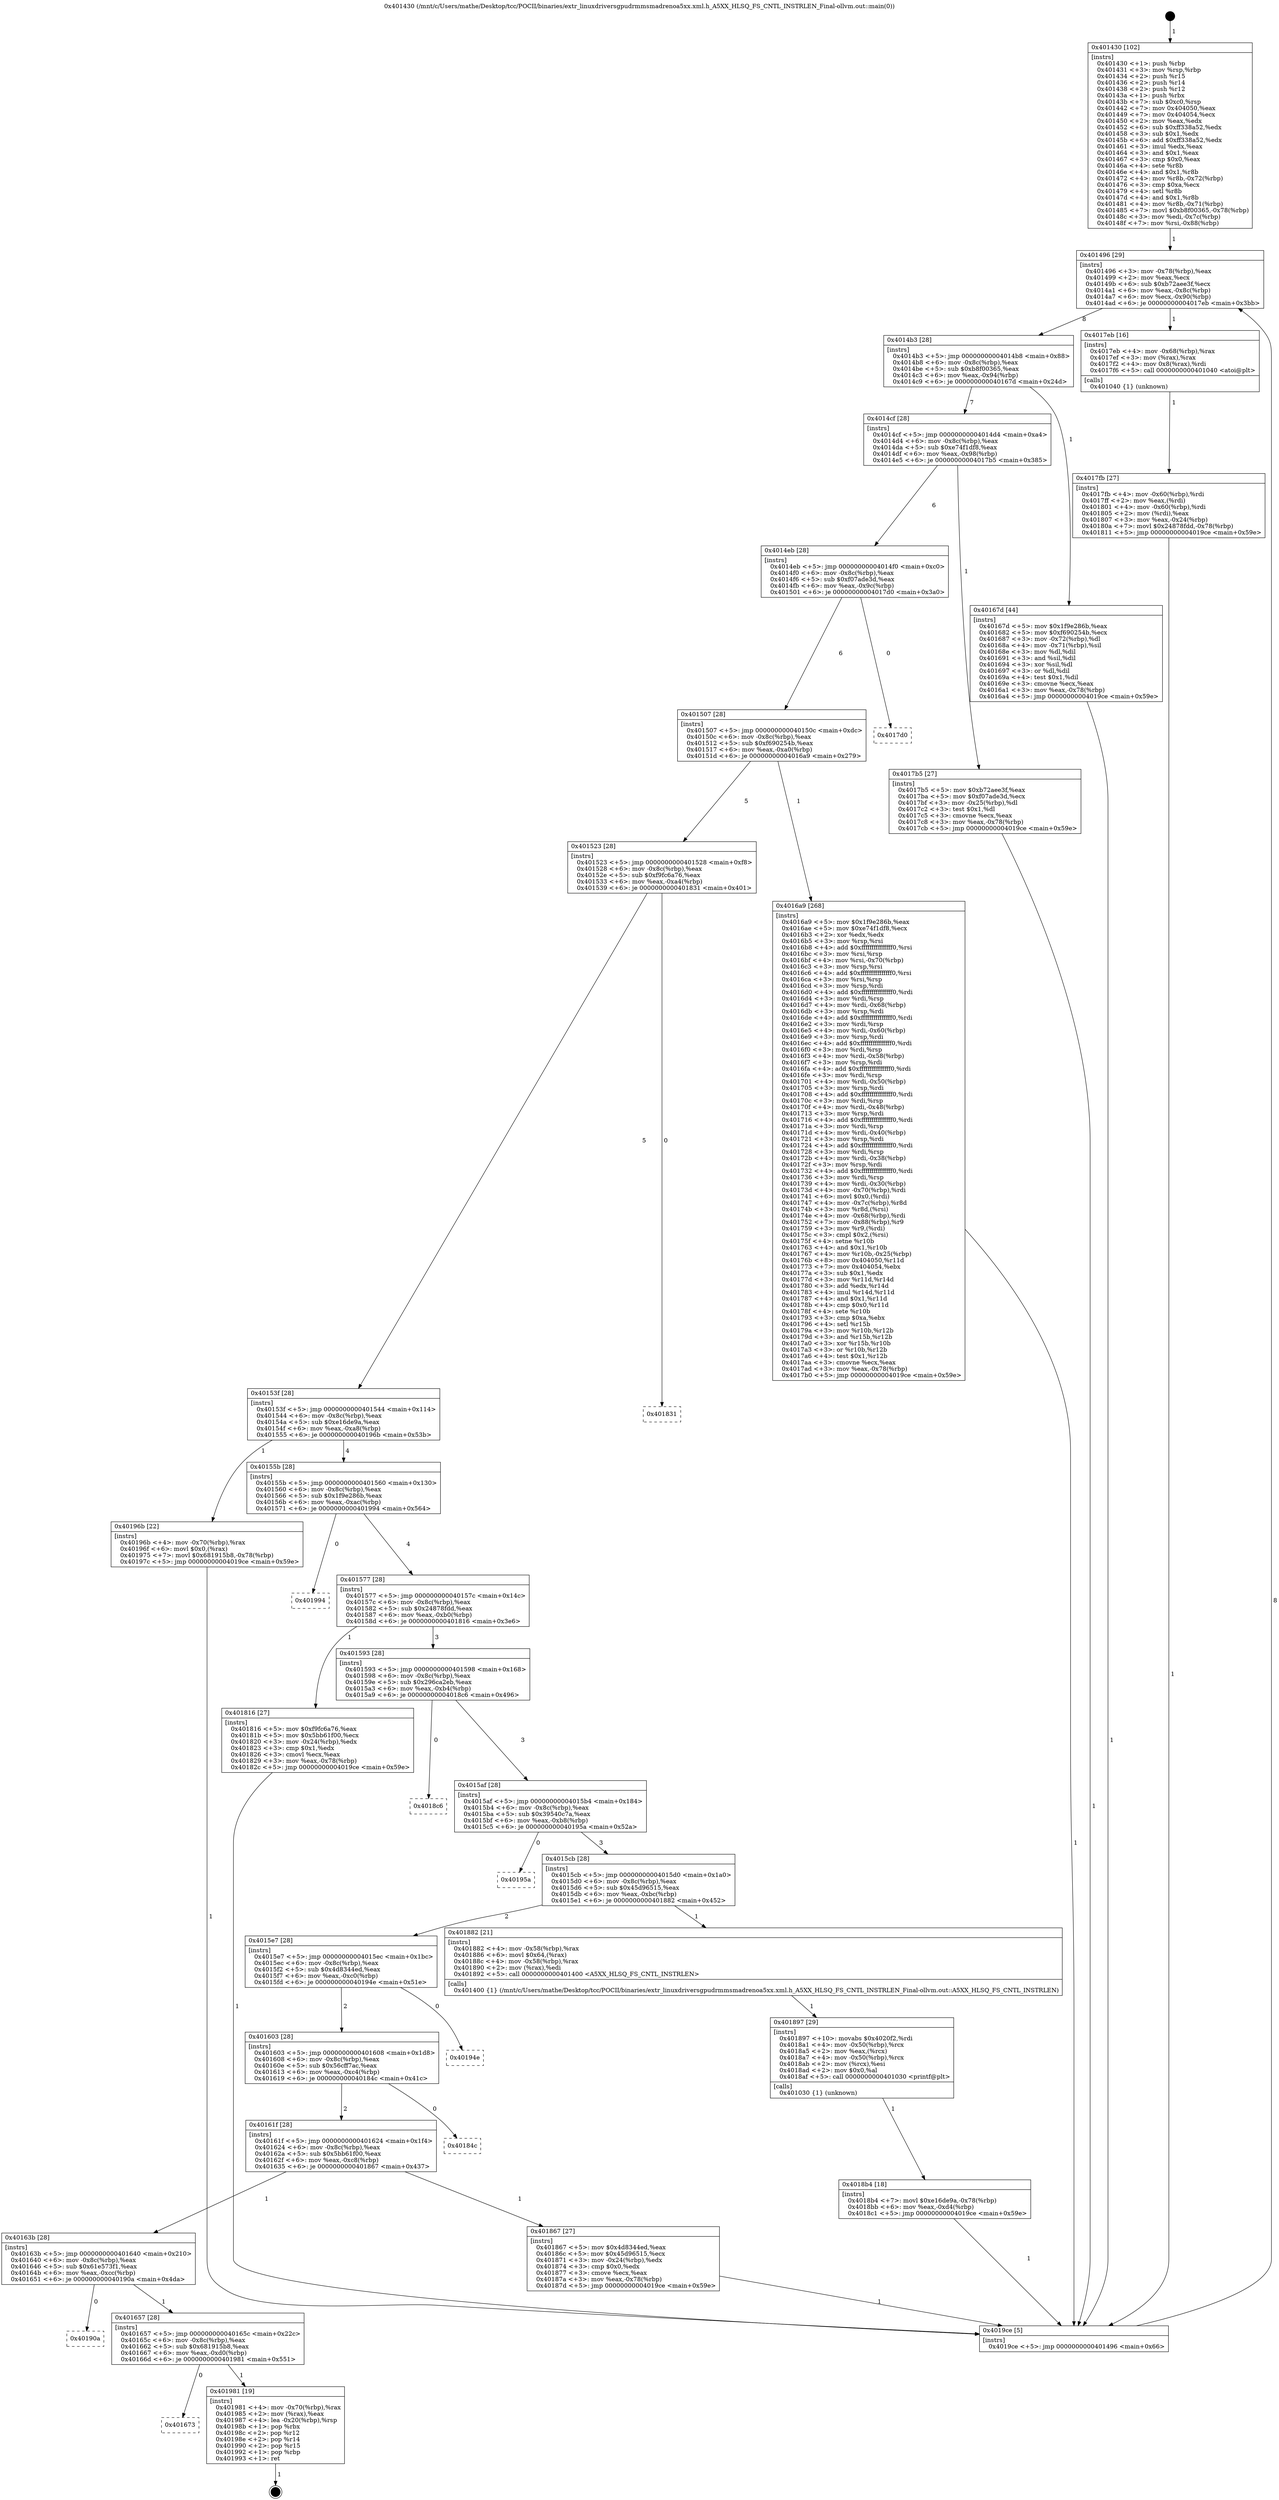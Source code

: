 digraph "0x401430" {
  label = "0x401430 (/mnt/c/Users/mathe/Desktop/tcc/POCII/binaries/extr_linuxdriversgpudrmmsmadrenoa5xx.xml.h_A5XX_HLSQ_FS_CNTL_INSTRLEN_Final-ollvm.out::main(0))"
  labelloc = "t"
  node[shape=record]

  Entry [label="",width=0.3,height=0.3,shape=circle,fillcolor=black,style=filled]
  "0x401496" [label="{
     0x401496 [29]\l
     | [instrs]\l
     &nbsp;&nbsp;0x401496 \<+3\>: mov -0x78(%rbp),%eax\l
     &nbsp;&nbsp;0x401499 \<+2\>: mov %eax,%ecx\l
     &nbsp;&nbsp;0x40149b \<+6\>: sub $0xb72aee3f,%ecx\l
     &nbsp;&nbsp;0x4014a1 \<+6\>: mov %eax,-0x8c(%rbp)\l
     &nbsp;&nbsp;0x4014a7 \<+6\>: mov %ecx,-0x90(%rbp)\l
     &nbsp;&nbsp;0x4014ad \<+6\>: je 00000000004017eb \<main+0x3bb\>\l
  }"]
  "0x4017eb" [label="{
     0x4017eb [16]\l
     | [instrs]\l
     &nbsp;&nbsp;0x4017eb \<+4\>: mov -0x68(%rbp),%rax\l
     &nbsp;&nbsp;0x4017ef \<+3\>: mov (%rax),%rax\l
     &nbsp;&nbsp;0x4017f2 \<+4\>: mov 0x8(%rax),%rdi\l
     &nbsp;&nbsp;0x4017f6 \<+5\>: call 0000000000401040 \<atoi@plt\>\l
     | [calls]\l
     &nbsp;&nbsp;0x401040 \{1\} (unknown)\l
  }"]
  "0x4014b3" [label="{
     0x4014b3 [28]\l
     | [instrs]\l
     &nbsp;&nbsp;0x4014b3 \<+5\>: jmp 00000000004014b8 \<main+0x88\>\l
     &nbsp;&nbsp;0x4014b8 \<+6\>: mov -0x8c(%rbp),%eax\l
     &nbsp;&nbsp;0x4014be \<+5\>: sub $0xb8f00365,%eax\l
     &nbsp;&nbsp;0x4014c3 \<+6\>: mov %eax,-0x94(%rbp)\l
     &nbsp;&nbsp;0x4014c9 \<+6\>: je 000000000040167d \<main+0x24d\>\l
  }"]
  Exit [label="",width=0.3,height=0.3,shape=circle,fillcolor=black,style=filled,peripheries=2]
  "0x40167d" [label="{
     0x40167d [44]\l
     | [instrs]\l
     &nbsp;&nbsp;0x40167d \<+5\>: mov $0x1f9e286b,%eax\l
     &nbsp;&nbsp;0x401682 \<+5\>: mov $0xf690254b,%ecx\l
     &nbsp;&nbsp;0x401687 \<+3\>: mov -0x72(%rbp),%dl\l
     &nbsp;&nbsp;0x40168a \<+4\>: mov -0x71(%rbp),%sil\l
     &nbsp;&nbsp;0x40168e \<+3\>: mov %dl,%dil\l
     &nbsp;&nbsp;0x401691 \<+3\>: and %sil,%dil\l
     &nbsp;&nbsp;0x401694 \<+3\>: xor %sil,%dl\l
     &nbsp;&nbsp;0x401697 \<+3\>: or %dl,%dil\l
     &nbsp;&nbsp;0x40169a \<+4\>: test $0x1,%dil\l
     &nbsp;&nbsp;0x40169e \<+3\>: cmovne %ecx,%eax\l
     &nbsp;&nbsp;0x4016a1 \<+3\>: mov %eax,-0x78(%rbp)\l
     &nbsp;&nbsp;0x4016a4 \<+5\>: jmp 00000000004019ce \<main+0x59e\>\l
  }"]
  "0x4014cf" [label="{
     0x4014cf [28]\l
     | [instrs]\l
     &nbsp;&nbsp;0x4014cf \<+5\>: jmp 00000000004014d4 \<main+0xa4\>\l
     &nbsp;&nbsp;0x4014d4 \<+6\>: mov -0x8c(%rbp),%eax\l
     &nbsp;&nbsp;0x4014da \<+5\>: sub $0xe74f1df8,%eax\l
     &nbsp;&nbsp;0x4014df \<+6\>: mov %eax,-0x98(%rbp)\l
     &nbsp;&nbsp;0x4014e5 \<+6\>: je 00000000004017b5 \<main+0x385\>\l
  }"]
  "0x4019ce" [label="{
     0x4019ce [5]\l
     | [instrs]\l
     &nbsp;&nbsp;0x4019ce \<+5\>: jmp 0000000000401496 \<main+0x66\>\l
  }"]
  "0x401430" [label="{
     0x401430 [102]\l
     | [instrs]\l
     &nbsp;&nbsp;0x401430 \<+1\>: push %rbp\l
     &nbsp;&nbsp;0x401431 \<+3\>: mov %rsp,%rbp\l
     &nbsp;&nbsp;0x401434 \<+2\>: push %r15\l
     &nbsp;&nbsp;0x401436 \<+2\>: push %r14\l
     &nbsp;&nbsp;0x401438 \<+2\>: push %r12\l
     &nbsp;&nbsp;0x40143a \<+1\>: push %rbx\l
     &nbsp;&nbsp;0x40143b \<+7\>: sub $0xc0,%rsp\l
     &nbsp;&nbsp;0x401442 \<+7\>: mov 0x404050,%eax\l
     &nbsp;&nbsp;0x401449 \<+7\>: mov 0x404054,%ecx\l
     &nbsp;&nbsp;0x401450 \<+2\>: mov %eax,%edx\l
     &nbsp;&nbsp;0x401452 \<+6\>: sub $0xff338a52,%edx\l
     &nbsp;&nbsp;0x401458 \<+3\>: sub $0x1,%edx\l
     &nbsp;&nbsp;0x40145b \<+6\>: add $0xff338a52,%edx\l
     &nbsp;&nbsp;0x401461 \<+3\>: imul %edx,%eax\l
     &nbsp;&nbsp;0x401464 \<+3\>: and $0x1,%eax\l
     &nbsp;&nbsp;0x401467 \<+3\>: cmp $0x0,%eax\l
     &nbsp;&nbsp;0x40146a \<+4\>: sete %r8b\l
     &nbsp;&nbsp;0x40146e \<+4\>: and $0x1,%r8b\l
     &nbsp;&nbsp;0x401472 \<+4\>: mov %r8b,-0x72(%rbp)\l
     &nbsp;&nbsp;0x401476 \<+3\>: cmp $0xa,%ecx\l
     &nbsp;&nbsp;0x401479 \<+4\>: setl %r8b\l
     &nbsp;&nbsp;0x40147d \<+4\>: and $0x1,%r8b\l
     &nbsp;&nbsp;0x401481 \<+4\>: mov %r8b,-0x71(%rbp)\l
     &nbsp;&nbsp;0x401485 \<+7\>: movl $0xb8f00365,-0x78(%rbp)\l
     &nbsp;&nbsp;0x40148c \<+3\>: mov %edi,-0x7c(%rbp)\l
     &nbsp;&nbsp;0x40148f \<+7\>: mov %rsi,-0x88(%rbp)\l
  }"]
  "0x401673" [label="{
     0x401673\l
  }", style=dashed]
  "0x4017b5" [label="{
     0x4017b5 [27]\l
     | [instrs]\l
     &nbsp;&nbsp;0x4017b5 \<+5\>: mov $0xb72aee3f,%eax\l
     &nbsp;&nbsp;0x4017ba \<+5\>: mov $0xf07ade3d,%ecx\l
     &nbsp;&nbsp;0x4017bf \<+3\>: mov -0x25(%rbp),%dl\l
     &nbsp;&nbsp;0x4017c2 \<+3\>: test $0x1,%dl\l
     &nbsp;&nbsp;0x4017c5 \<+3\>: cmovne %ecx,%eax\l
     &nbsp;&nbsp;0x4017c8 \<+3\>: mov %eax,-0x78(%rbp)\l
     &nbsp;&nbsp;0x4017cb \<+5\>: jmp 00000000004019ce \<main+0x59e\>\l
  }"]
  "0x4014eb" [label="{
     0x4014eb [28]\l
     | [instrs]\l
     &nbsp;&nbsp;0x4014eb \<+5\>: jmp 00000000004014f0 \<main+0xc0\>\l
     &nbsp;&nbsp;0x4014f0 \<+6\>: mov -0x8c(%rbp),%eax\l
     &nbsp;&nbsp;0x4014f6 \<+5\>: sub $0xf07ade3d,%eax\l
     &nbsp;&nbsp;0x4014fb \<+6\>: mov %eax,-0x9c(%rbp)\l
     &nbsp;&nbsp;0x401501 \<+6\>: je 00000000004017d0 \<main+0x3a0\>\l
  }"]
  "0x401981" [label="{
     0x401981 [19]\l
     | [instrs]\l
     &nbsp;&nbsp;0x401981 \<+4\>: mov -0x70(%rbp),%rax\l
     &nbsp;&nbsp;0x401985 \<+2\>: mov (%rax),%eax\l
     &nbsp;&nbsp;0x401987 \<+4\>: lea -0x20(%rbp),%rsp\l
     &nbsp;&nbsp;0x40198b \<+1\>: pop %rbx\l
     &nbsp;&nbsp;0x40198c \<+2\>: pop %r12\l
     &nbsp;&nbsp;0x40198e \<+2\>: pop %r14\l
     &nbsp;&nbsp;0x401990 \<+2\>: pop %r15\l
     &nbsp;&nbsp;0x401992 \<+1\>: pop %rbp\l
     &nbsp;&nbsp;0x401993 \<+1\>: ret\l
  }"]
  "0x4017d0" [label="{
     0x4017d0\l
  }", style=dashed]
  "0x401507" [label="{
     0x401507 [28]\l
     | [instrs]\l
     &nbsp;&nbsp;0x401507 \<+5\>: jmp 000000000040150c \<main+0xdc\>\l
     &nbsp;&nbsp;0x40150c \<+6\>: mov -0x8c(%rbp),%eax\l
     &nbsp;&nbsp;0x401512 \<+5\>: sub $0xf690254b,%eax\l
     &nbsp;&nbsp;0x401517 \<+6\>: mov %eax,-0xa0(%rbp)\l
     &nbsp;&nbsp;0x40151d \<+6\>: je 00000000004016a9 \<main+0x279\>\l
  }"]
  "0x401657" [label="{
     0x401657 [28]\l
     | [instrs]\l
     &nbsp;&nbsp;0x401657 \<+5\>: jmp 000000000040165c \<main+0x22c\>\l
     &nbsp;&nbsp;0x40165c \<+6\>: mov -0x8c(%rbp),%eax\l
     &nbsp;&nbsp;0x401662 \<+5\>: sub $0x681915b8,%eax\l
     &nbsp;&nbsp;0x401667 \<+6\>: mov %eax,-0xd0(%rbp)\l
     &nbsp;&nbsp;0x40166d \<+6\>: je 0000000000401981 \<main+0x551\>\l
  }"]
  "0x4016a9" [label="{
     0x4016a9 [268]\l
     | [instrs]\l
     &nbsp;&nbsp;0x4016a9 \<+5\>: mov $0x1f9e286b,%eax\l
     &nbsp;&nbsp;0x4016ae \<+5\>: mov $0xe74f1df8,%ecx\l
     &nbsp;&nbsp;0x4016b3 \<+2\>: xor %edx,%edx\l
     &nbsp;&nbsp;0x4016b5 \<+3\>: mov %rsp,%rsi\l
     &nbsp;&nbsp;0x4016b8 \<+4\>: add $0xfffffffffffffff0,%rsi\l
     &nbsp;&nbsp;0x4016bc \<+3\>: mov %rsi,%rsp\l
     &nbsp;&nbsp;0x4016bf \<+4\>: mov %rsi,-0x70(%rbp)\l
     &nbsp;&nbsp;0x4016c3 \<+3\>: mov %rsp,%rsi\l
     &nbsp;&nbsp;0x4016c6 \<+4\>: add $0xfffffffffffffff0,%rsi\l
     &nbsp;&nbsp;0x4016ca \<+3\>: mov %rsi,%rsp\l
     &nbsp;&nbsp;0x4016cd \<+3\>: mov %rsp,%rdi\l
     &nbsp;&nbsp;0x4016d0 \<+4\>: add $0xfffffffffffffff0,%rdi\l
     &nbsp;&nbsp;0x4016d4 \<+3\>: mov %rdi,%rsp\l
     &nbsp;&nbsp;0x4016d7 \<+4\>: mov %rdi,-0x68(%rbp)\l
     &nbsp;&nbsp;0x4016db \<+3\>: mov %rsp,%rdi\l
     &nbsp;&nbsp;0x4016de \<+4\>: add $0xfffffffffffffff0,%rdi\l
     &nbsp;&nbsp;0x4016e2 \<+3\>: mov %rdi,%rsp\l
     &nbsp;&nbsp;0x4016e5 \<+4\>: mov %rdi,-0x60(%rbp)\l
     &nbsp;&nbsp;0x4016e9 \<+3\>: mov %rsp,%rdi\l
     &nbsp;&nbsp;0x4016ec \<+4\>: add $0xfffffffffffffff0,%rdi\l
     &nbsp;&nbsp;0x4016f0 \<+3\>: mov %rdi,%rsp\l
     &nbsp;&nbsp;0x4016f3 \<+4\>: mov %rdi,-0x58(%rbp)\l
     &nbsp;&nbsp;0x4016f7 \<+3\>: mov %rsp,%rdi\l
     &nbsp;&nbsp;0x4016fa \<+4\>: add $0xfffffffffffffff0,%rdi\l
     &nbsp;&nbsp;0x4016fe \<+3\>: mov %rdi,%rsp\l
     &nbsp;&nbsp;0x401701 \<+4\>: mov %rdi,-0x50(%rbp)\l
     &nbsp;&nbsp;0x401705 \<+3\>: mov %rsp,%rdi\l
     &nbsp;&nbsp;0x401708 \<+4\>: add $0xfffffffffffffff0,%rdi\l
     &nbsp;&nbsp;0x40170c \<+3\>: mov %rdi,%rsp\l
     &nbsp;&nbsp;0x40170f \<+4\>: mov %rdi,-0x48(%rbp)\l
     &nbsp;&nbsp;0x401713 \<+3\>: mov %rsp,%rdi\l
     &nbsp;&nbsp;0x401716 \<+4\>: add $0xfffffffffffffff0,%rdi\l
     &nbsp;&nbsp;0x40171a \<+3\>: mov %rdi,%rsp\l
     &nbsp;&nbsp;0x40171d \<+4\>: mov %rdi,-0x40(%rbp)\l
     &nbsp;&nbsp;0x401721 \<+3\>: mov %rsp,%rdi\l
     &nbsp;&nbsp;0x401724 \<+4\>: add $0xfffffffffffffff0,%rdi\l
     &nbsp;&nbsp;0x401728 \<+3\>: mov %rdi,%rsp\l
     &nbsp;&nbsp;0x40172b \<+4\>: mov %rdi,-0x38(%rbp)\l
     &nbsp;&nbsp;0x40172f \<+3\>: mov %rsp,%rdi\l
     &nbsp;&nbsp;0x401732 \<+4\>: add $0xfffffffffffffff0,%rdi\l
     &nbsp;&nbsp;0x401736 \<+3\>: mov %rdi,%rsp\l
     &nbsp;&nbsp;0x401739 \<+4\>: mov %rdi,-0x30(%rbp)\l
     &nbsp;&nbsp;0x40173d \<+4\>: mov -0x70(%rbp),%rdi\l
     &nbsp;&nbsp;0x401741 \<+6\>: movl $0x0,(%rdi)\l
     &nbsp;&nbsp;0x401747 \<+4\>: mov -0x7c(%rbp),%r8d\l
     &nbsp;&nbsp;0x40174b \<+3\>: mov %r8d,(%rsi)\l
     &nbsp;&nbsp;0x40174e \<+4\>: mov -0x68(%rbp),%rdi\l
     &nbsp;&nbsp;0x401752 \<+7\>: mov -0x88(%rbp),%r9\l
     &nbsp;&nbsp;0x401759 \<+3\>: mov %r9,(%rdi)\l
     &nbsp;&nbsp;0x40175c \<+3\>: cmpl $0x2,(%rsi)\l
     &nbsp;&nbsp;0x40175f \<+4\>: setne %r10b\l
     &nbsp;&nbsp;0x401763 \<+4\>: and $0x1,%r10b\l
     &nbsp;&nbsp;0x401767 \<+4\>: mov %r10b,-0x25(%rbp)\l
     &nbsp;&nbsp;0x40176b \<+8\>: mov 0x404050,%r11d\l
     &nbsp;&nbsp;0x401773 \<+7\>: mov 0x404054,%ebx\l
     &nbsp;&nbsp;0x40177a \<+3\>: sub $0x1,%edx\l
     &nbsp;&nbsp;0x40177d \<+3\>: mov %r11d,%r14d\l
     &nbsp;&nbsp;0x401780 \<+3\>: add %edx,%r14d\l
     &nbsp;&nbsp;0x401783 \<+4\>: imul %r14d,%r11d\l
     &nbsp;&nbsp;0x401787 \<+4\>: and $0x1,%r11d\l
     &nbsp;&nbsp;0x40178b \<+4\>: cmp $0x0,%r11d\l
     &nbsp;&nbsp;0x40178f \<+4\>: sete %r10b\l
     &nbsp;&nbsp;0x401793 \<+3\>: cmp $0xa,%ebx\l
     &nbsp;&nbsp;0x401796 \<+4\>: setl %r15b\l
     &nbsp;&nbsp;0x40179a \<+3\>: mov %r10b,%r12b\l
     &nbsp;&nbsp;0x40179d \<+3\>: and %r15b,%r12b\l
     &nbsp;&nbsp;0x4017a0 \<+3\>: xor %r15b,%r10b\l
     &nbsp;&nbsp;0x4017a3 \<+3\>: or %r10b,%r12b\l
     &nbsp;&nbsp;0x4017a6 \<+4\>: test $0x1,%r12b\l
     &nbsp;&nbsp;0x4017aa \<+3\>: cmovne %ecx,%eax\l
     &nbsp;&nbsp;0x4017ad \<+3\>: mov %eax,-0x78(%rbp)\l
     &nbsp;&nbsp;0x4017b0 \<+5\>: jmp 00000000004019ce \<main+0x59e\>\l
  }"]
  "0x401523" [label="{
     0x401523 [28]\l
     | [instrs]\l
     &nbsp;&nbsp;0x401523 \<+5\>: jmp 0000000000401528 \<main+0xf8\>\l
     &nbsp;&nbsp;0x401528 \<+6\>: mov -0x8c(%rbp),%eax\l
     &nbsp;&nbsp;0x40152e \<+5\>: sub $0xf9fc6a76,%eax\l
     &nbsp;&nbsp;0x401533 \<+6\>: mov %eax,-0xa4(%rbp)\l
     &nbsp;&nbsp;0x401539 \<+6\>: je 0000000000401831 \<main+0x401\>\l
  }"]
  "0x40190a" [label="{
     0x40190a\l
  }", style=dashed]
  "0x4017fb" [label="{
     0x4017fb [27]\l
     | [instrs]\l
     &nbsp;&nbsp;0x4017fb \<+4\>: mov -0x60(%rbp),%rdi\l
     &nbsp;&nbsp;0x4017ff \<+2\>: mov %eax,(%rdi)\l
     &nbsp;&nbsp;0x401801 \<+4\>: mov -0x60(%rbp),%rdi\l
     &nbsp;&nbsp;0x401805 \<+2\>: mov (%rdi),%eax\l
     &nbsp;&nbsp;0x401807 \<+3\>: mov %eax,-0x24(%rbp)\l
     &nbsp;&nbsp;0x40180a \<+7\>: movl $0x24878fdd,-0x78(%rbp)\l
     &nbsp;&nbsp;0x401811 \<+5\>: jmp 00000000004019ce \<main+0x59e\>\l
  }"]
  "0x4018b4" [label="{
     0x4018b4 [18]\l
     | [instrs]\l
     &nbsp;&nbsp;0x4018b4 \<+7\>: movl $0xe16de9a,-0x78(%rbp)\l
     &nbsp;&nbsp;0x4018bb \<+6\>: mov %eax,-0xd4(%rbp)\l
     &nbsp;&nbsp;0x4018c1 \<+5\>: jmp 00000000004019ce \<main+0x59e\>\l
  }"]
  "0x401831" [label="{
     0x401831\l
  }", style=dashed]
  "0x40153f" [label="{
     0x40153f [28]\l
     | [instrs]\l
     &nbsp;&nbsp;0x40153f \<+5\>: jmp 0000000000401544 \<main+0x114\>\l
     &nbsp;&nbsp;0x401544 \<+6\>: mov -0x8c(%rbp),%eax\l
     &nbsp;&nbsp;0x40154a \<+5\>: sub $0xe16de9a,%eax\l
     &nbsp;&nbsp;0x40154f \<+6\>: mov %eax,-0xa8(%rbp)\l
     &nbsp;&nbsp;0x401555 \<+6\>: je 000000000040196b \<main+0x53b\>\l
  }"]
  "0x401897" [label="{
     0x401897 [29]\l
     | [instrs]\l
     &nbsp;&nbsp;0x401897 \<+10\>: movabs $0x4020f2,%rdi\l
     &nbsp;&nbsp;0x4018a1 \<+4\>: mov -0x50(%rbp),%rcx\l
     &nbsp;&nbsp;0x4018a5 \<+2\>: mov %eax,(%rcx)\l
     &nbsp;&nbsp;0x4018a7 \<+4\>: mov -0x50(%rbp),%rcx\l
     &nbsp;&nbsp;0x4018ab \<+2\>: mov (%rcx),%esi\l
     &nbsp;&nbsp;0x4018ad \<+2\>: mov $0x0,%al\l
     &nbsp;&nbsp;0x4018af \<+5\>: call 0000000000401030 \<printf@plt\>\l
     | [calls]\l
     &nbsp;&nbsp;0x401030 \{1\} (unknown)\l
  }"]
  "0x40196b" [label="{
     0x40196b [22]\l
     | [instrs]\l
     &nbsp;&nbsp;0x40196b \<+4\>: mov -0x70(%rbp),%rax\l
     &nbsp;&nbsp;0x40196f \<+6\>: movl $0x0,(%rax)\l
     &nbsp;&nbsp;0x401975 \<+7\>: movl $0x681915b8,-0x78(%rbp)\l
     &nbsp;&nbsp;0x40197c \<+5\>: jmp 00000000004019ce \<main+0x59e\>\l
  }"]
  "0x40155b" [label="{
     0x40155b [28]\l
     | [instrs]\l
     &nbsp;&nbsp;0x40155b \<+5\>: jmp 0000000000401560 \<main+0x130\>\l
     &nbsp;&nbsp;0x401560 \<+6\>: mov -0x8c(%rbp),%eax\l
     &nbsp;&nbsp;0x401566 \<+5\>: sub $0x1f9e286b,%eax\l
     &nbsp;&nbsp;0x40156b \<+6\>: mov %eax,-0xac(%rbp)\l
     &nbsp;&nbsp;0x401571 \<+6\>: je 0000000000401994 \<main+0x564\>\l
  }"]
  "0x40163b" [label="{
     0x40163b [28]\l
     | [instrs]\l
     &nbsp;&nbsp;0x40163b \<+5\>: jmp 0000000000401640 \<main+0x210\>\l
     &nbsp;&nbsp;0x401640 \<+6\>: mov -0x8c(%rbp),%eax\l
     &nbsp;&nbsp;0x401646 \<+5\>: sub $0x61e573f1,%eax\l
     &nbsp;&nbsp;0x40164b \<+6\>: mov %eax,-0xcc(%rbp)\l
     &nbsp;&nbsp;0x401651 \<+6\>: je 000000000040190a \<main+0x4da\>\l
  }"]
  "0x401994" [label="{
     0x401994\l
  }", style=dashed]
  "0x401577" [label="{
     0x401577 [28]\l
     | [instrs]\l
     &nbsp;&nbsp;0x401577 \<+5\>: jmp 000000000040157c \<main+0x14c\>\l
     &nbsp;&nbsp;0x40157c \<+6\>: mov -0x8c(%rbp),%eax\l
     &nbsp;&nbsp;0x401582 \<+5\>: sub $0x24878fdd,%eax\l
     &nbsp;&nbsp;0x401587 \<+6\>: mov %eax,-0xb0(%rbp)\l
     &nbsp;&nbsp;0x40158d \<+6\>: je 0000000000401816 \<main+0x3e6\>\l
  }"]
  "0x401867" [label="{
     0x401867 [27]\l
     | [instrs]\l
     &nbsp;&nbsp;0x401867 \<+5\>: mov $0x4d8344ed,%eax\l
     &nbsp;&nbsp;0x40186c \<+5\>: mov $0x45d96515,%ecx\l
     &nbsp;&nbsp;0x401871 \<+3\>: mov -0x24(%rbp),%edx\l
     &nbsp;&nbsp;0x401874 \<+3\>: cmp $0x0,%edx\l
     &nbsp;&nbsp;0x401877 \<+3\>: cmove %ecx,%eax\l
     &nbsp;&nbsp;0x40187a \<+3\>: mov %eax,-0x78(%rbp)\l
     &nbsp;&nbsp;0x40187d \<+5\>: jmp 00000000004019ce \<main+0x59e\>\l
  }"]
  "0x401816" [label="{
     0x401816 [27]\l
     | [instrs]\l
     &nbsp;&nbsp;0x401816 \<+5\>: mov $0xf9fc6a76,%eax\l
     &nbsp;&nbsp;0x40181b \<+5\>: mov $0x5bb61f00,%ecx\l
     &nbsp;&nbsp;0x401820 \<+3\>: mov -0x24(%rbp),%edx\l
     &nbsp;&nbsp;0x401823 \<+3\>: cmp $0x1,%edx\l
     &nbsp;&nbsp;0x401826 \<+3\>: cmovl %ecx,%eax\l
     &nbsp;&nbsp;0x401829 \<+3\>: mov %eax,-0x78(%rbp)\l
     &nbsp;&nbsp;0x40182c \<+5\>: jmp 00000000004019ce \<main+0x59e\>\l
  }"]
  "0x401593" [label="{
     0x401593 [28]\l
     | [instrs]\l
     &nbsp;&nbsp;0x401593 \<+5\>: jmp 0000000000401598 \<main+0x168\>\l
     &nbsp;&nbsp;0x401598 \<+6\>: mov -0x8c(%rbp),%eax\l
     &nbsp;&nbsp;0x40159e \<+5\>: sub $0x296ca2eb,%eax\l
     &nbsp;&nbsp;0x4015a3 \<+6\>: mov %eax,-0xb4(%rbp)\l
     &nbsp;&nbsp;0x4015a9 \<+6\>: je 00000000004018c6 \<main+0x496\>\l
  }"]
  "0x40161f" [label="{
     0x40161f [28]\l
     | [instrs]\l
     &nbsp;&nbsp;0x40161f \<+5\>: jmp 0000000000401624 \<main+0x1f4\>\l
     &nbsp;&nbsp;0x401624 \<+6\>: mov -0x8c(%rbp),%eax\l
     &nbsp;&nbsp;0x40162a \<+5\>: sub $0x5bb61f00,%eax\l
     &nbsp;&nbsp;0x40162f \<+6\>: mov %eax,-0xc8(%rbp)\l
     &nbsp;&nbsp;0x401635 \<+6\>: je 0000000000401867 \<main+0x437\>\l
  }"]
  "0x4018c6" [label="{
     0x4018c6\l
  }", style=dashed]
  "0x4015af" [label="{
     0x4015af [28]\l
     | [instrs]\l
     &nbsp;&nbsp;0x4015af \<+5\>: jmp 00000000004015b4 \<main+0x184\>\l
     &nbsp;&nbsp;0x4015b4 \<+6\>: mov -0x8c(%rbp),%eax\l
     &nbsp;&nbsp;0x4015ba \<+5\>: sub $0x39540c7a,%eax\l
     &nbsp;&nbsp;0x4015bf \<+6\>: mov %eax,-0xb8(%rbp)\l
     &nbsp;&nbsp;0x4015c5 \<+6\>: je 000000000040195a \<main+0x52a\>\l
  }"]
  "0x40184c" [label="{
     0x40184c\l
  }", style=dashed]
  "0x40195a" [label="{
     0x40195a\l
  }", style=dashed]
  "0x4015cb" [label="{
     0x4015cb [28]\l
     | [instrs]\l
     &nbsp;&nbsp;0x4015cb \<+5\>: jmp 00000000004015d0 \<main+0x1a0\>\l
     &nbsp;&nbsp;0x4015d0 \<+6\>: mov -0x8c(%rbp),%eax\l
     &nbsp;&nbsp;0x4015d6 \<+5\>: sub $0x45d96515,%eax\l
     &nbsp;&nbsp;0x4015db \<+6\>: mov %eax,-0xbc(%rbp)\l
     &nbsp;&nbsp;0x4015e1 \<+6\>: je 0000000000401882 \<main+0x452\>\l
  }"]
  "0x401603" [label="{
     0x401603 [28]\l
     | [instrs]\l
     &nbsp;&nbsp;0x401603 \<+5\>: jmp 0000000000401608 \<main+0x1d8\>\l
     &nbsp;&nbsp;0x401608 \<+6\>: mov -0x8c(%rbp),%eax\l
     &nbsp;&nbsp;0x40160e \<+5\>: sub $0x56cff7ac,%eax\l
     &nbsp;&nbsp;0x401613 \<+6\>: mov %eax,-0xc4(%rbp)\l
     &nbsp;&nbsp;0x401619 \<+6\>: je 000000000040184c \<main+0x41c\>\l
  }"]
  "0x401882" [label="{
     0x401882 [21]\l
     | [instrs]\l
     &nbsp;&nbsp;0x401882 \<+4\>: mov -0x58(%rbp),%rax\l
     &nbsp;&nbsp;0x401886 \<+6\>: movl $0x64,(%rax)\l
     &nbsp;&nbsp;0x40188c \<+4\>: mov -0x58(%rbp),%rax\l
     &nbsp;&nbsp;0x401890 \<+2\>: mov (%rax),%edi\l
     &nbsp;&nbsp;0x401892 \<+5\>: call 0000000000401400 \<A5XX_HLSQ_FS_CNTL_INSTRLEN\>\l
     | [calls]\l
     &nbsp;&nbsp;0x401400 \{1\} (/mnt/c/Users/mathe/Desktop/tcc/POCII/binaries/extr_linuxdriversgpudrmmsmadrenoa5xx.xml.h_A5XX_HLSQ_FS_CNTL_INSTRLEN_Final-ollvm.out::A5XX_HLSQ_FS_CNTL_INSTRLEN)\l
  }"]
  "0x4015e7" [label="{
     0x4015e7 [28]\l
     | [instrs]\l
     &nbsp;&nbsp;0x4015e7 \<+5\>: jmp 00000000004015ec \<main+0x1bc\>\l
     &nbsp;&nbsp;0x4015ec \<+6\>: mov -0x8c(%rbp),%eax\l
     &nbsp;&nbsp;0x4015f2 \<+5\>: sub $0x4d8344ed,%eax\l
     &nbsp;&nbsp;0x4015f7 \<+6\>: mov %eax,-0xc0(%rbp)\l
     &nbsp;&nbsp;0x4015fd \<+6\>: je 000000000040194e \<main+0x51e\>\l
  }"]
  "0x40194e" [label="{
     0x40194e\l
  }", style=dashed]
  Entry -> "0x401430" [label=" 1"]
  "0x401496" -> "0x4017eb" [label=" 1"]
  "0x401496" -> "0x4014b3" [label=" 8"]
  "0x401981" -> Exit [label=" 1"]
  "0x4014b3" -> "0x40167d" [label=" 1"]
  "0x4014b3" -> "0x4014cf" [label=" 7"]
  "0x40167d" -> "0x4019ce" [label=" 1"]
  "0x401430" -> "0x401496" [label=" 1"]
  "0x4019ce" -> "0x401496" [label=" 8"]
  "0x401657" -> "0x401673" [label=" 0"]
  "0x4014cf" -> "0x4017b5" [label=" 1"]
  "0x4014cf" -> "0x4014eb" [label=" 6"]
  "0x401657" -> "0x401981" [label=" 1"]
  "0x4014eb" -> "0x4017d0" [label=" 0"]
  "0x4014eb" -> "0x401507" [label=" 6"]
  "0x40163b" -> "0x401657" [label=" 1"]
  "0x401507" -> "0x4016a9" [label=" 1"]
  "0x401507" -> "0x401523" [label=" 5"]
  "0x40163b" -> "0x40190a" [label=" 0"]
  "0x4016a9" -> "0x4019ce" [label=" 1"]
  "0x4017b5" -> "0x4019ce" [label=" 1"]
  "0x4017eb" -> "0x4017fb" [label=" 1"]
  "0x4017fb" -> "0x4019ce" [label=" 1"]
  "0x40196b" -> "0x4019ce" [label=" 1"]
  "0x401523" -> "0x401831" [label=" 0"]
  "0x401523" -> "0x40153f" [label=" 5"]
  "0x4018b4" -> "0x4019ce" [label=" 1"]
  "0x40153f" -> "0x40196b" [label=" 1"]
  "0x40153f" -> "0x40155b" [label=" 4"]
  "0x401897" -> "0x4018b4" [label=" 1"]
  "0x40155b" -> "0x401994" [label=" 0"]
  "0x40155b" -> "0x401577" [label=" 4"]
  "0x401882" -> "0x401897" [label=" 1"]
  "0x401577" -> "0x401816" [label=" 1"]
  "0x401577" -> "0x401593" [label=" 3"]
  "0x401816" -> "0x4019ce" [label=" 1"]
  "0x401867" -> "0x4019ce" [label=" 1"]
  "0x401593" -> "0x4018c6" [label=" 0"]
  "0x401593" -> "0x4015af" [label=" 3"]
  "0x40161f" -> "0x401867" [label=" 1"]
  "0x4015af" -> "0x40195a" [label=" 0"]
  "0x4015af" -> "0x4015cb" [label=" 3"]
  "0x40161f" -> "0x40163b" [label=" 1"]
  "0x4015cb" -> "0x401882" [label=" 1"]
  "0x4015cb" -> "0x4015e7" [label=" 2"]
  "0x401603" -> "0x40184c" [label=" 0"]
  "0x4015e7" -> "0x40194e" [label=" 0"]
  "0x4015e7" -> "0x401603" [label=" 2"]
  "0x401603" -> "0x40161f" [label=" 2"]
}
